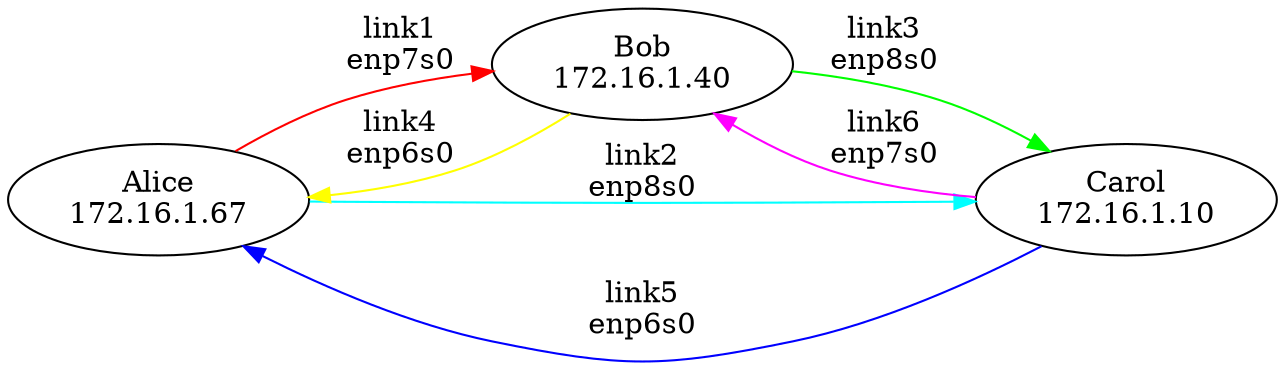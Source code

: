 digraph G {
    rankdir=LR

    Alice [label="Alice\n172.16.1.67"]
    Bob [label="Bob\n172.16.1.40"]
    Carol [label="Carol\n172.16.1.10"]

    Alice:p2 -> Bob:p1 [label="link1\nenp7s0" color=red]
    Bob:p3 -> Carol:p2 [label="link3\nenp8s0" color=green]
    Carol:p1 -> Alice:p3 [label="link5\nenp6s0" color=blue]

    Alice:p3 -> Carol:p1 [label="link2\nenp8s0" color=cyan]
    Carol:p2 -> Bob:p3 [label="link6\nenp7s0" color=magenta]
    Bob:p1 -> Alice:p2 [label="link4\nenp6s0" color=yellow]
}

/*
link matrix (3 forward, 3 backward)

        A/enp6  B/enp7  C/enp8
A/enp6  -       1       2
B/enp7  4       -       3
C/enp8  5       6       -

numbered starting at 1 ; 0 reserved for cell-agent
port_map = [ 'enp6s0', 'enp7s0', 'enp8s0', 'enp9s0' ];
*/
